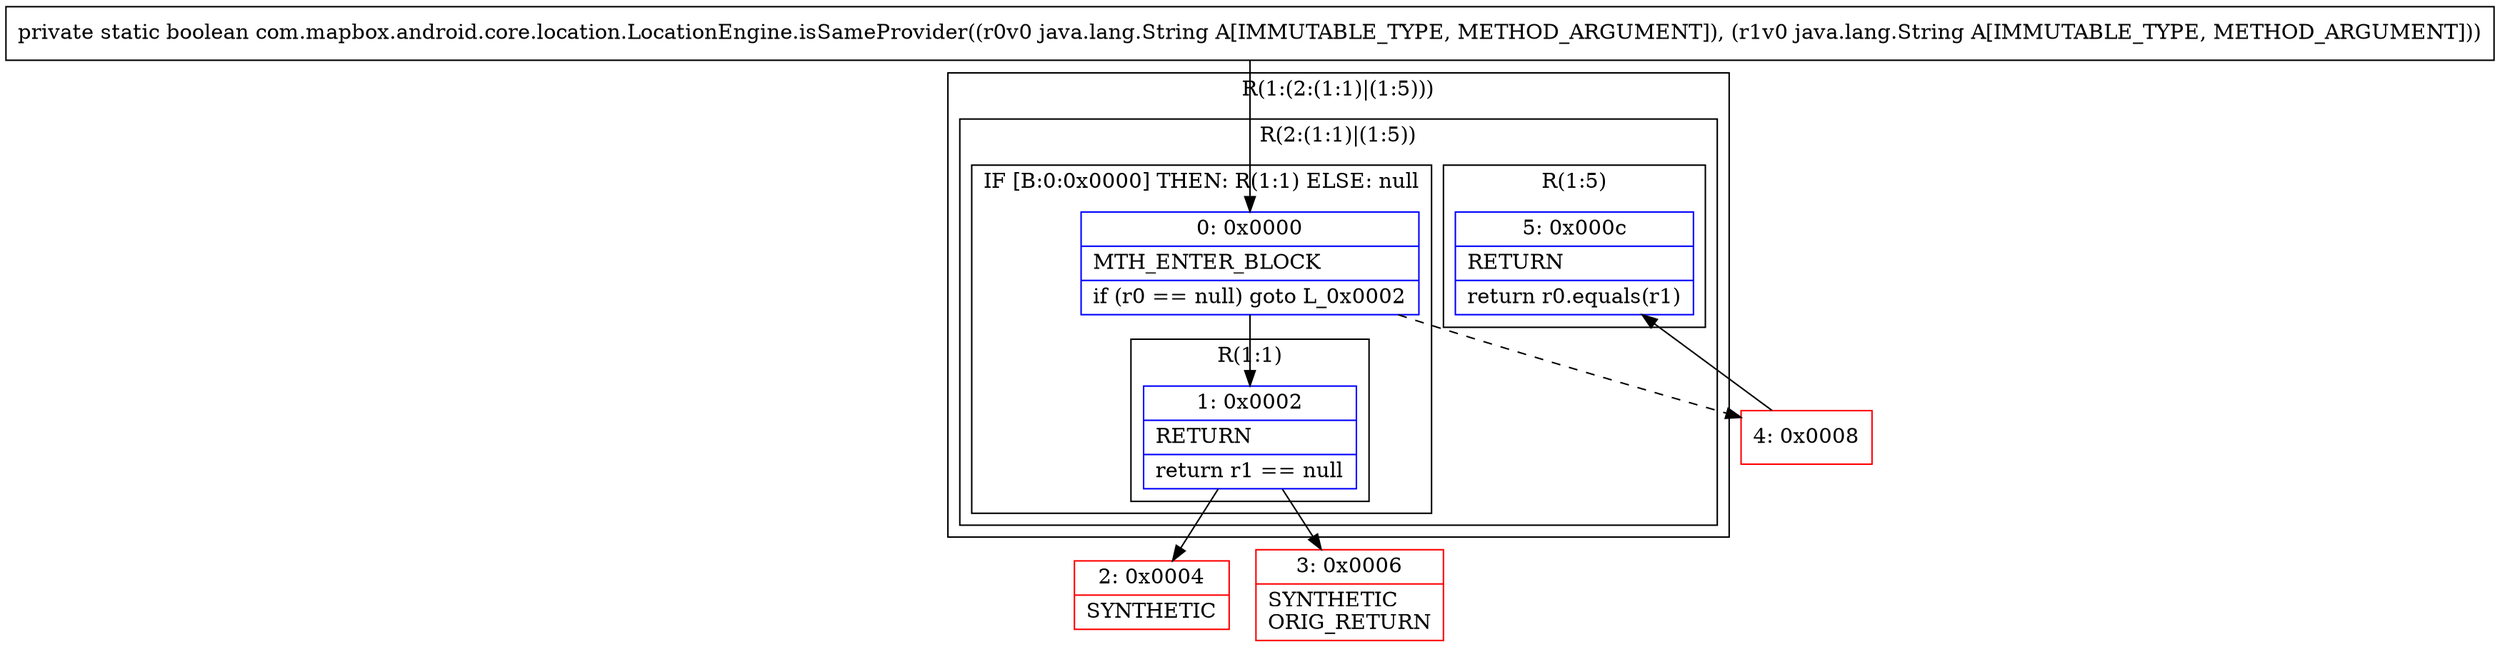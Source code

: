 digraph "CFG forcom.mapbox.android.core.location.LocationEngine.isSameProvider(Ljava\/lang\/String;Ljava\/lang\/String;)Z" {
subgraph cluster_Region_1996466047 {
label = "R(1:(2:(1:1)|(1:5)))";
node [shape=record,color=blue];
subgraph cluster_Region_391958937 {
label = "R(2:(1:1)|(1:5))";
node [shape=record,color=blue];
subgraph cluster_IfRegion_720021173 {
label = "IF [B:0:0x0000] THEN: R(1:1) ELSE: null";
node [shape=record,color=blue];
Node_0 [shape=record,label="{0\:\ 0x0000|MTH_ENTER_BLOCK\l|if (r0 == null) goto L_0x0002\l}"];
subgraph cluster_Region_1765547741 {
label = "R(1:1)";
node [shape=record,color=blue];
Node_1 [shape=record,label="{1\:\ 0x0002|RETURN\l|return r1 == null\l}"];
}
}
subgraph cluster_Region_1660131546 {
label = "R(1:5)";
node [shape=record,color=blue];
Node_5 [shape=record,label="{5\:\ 0x000c|RETURN\l|return r0.equals(r1)\l}"];
}
}
}
Node_2 [shape=record,color=red,label="{2\:\ 0x0004|SYNTHETIC\l}"];
Node_3 [shape=record,color=red,label="{3\:\ 0x0006|SYNTHETIC\lORIG_RETURN\l}"];
Node_4 [shape=record,color=red,label="{4\:\ 0x0008}"];
MethodNode[shape=record,label="{private static boolean com.mapbox.android.core.location.LocationEngine.isSameProvider((r0v0 java.lang.String A[IMMUTABLE_TYPE, METHOD_ARGUMENT]), (r1v0 java.lang.String A[IMMUTABLE_TYPE, METHOD_ARGUMENT])) }"];
MethodNode -> Node_0;
Node_0 -> Node_1;
Node_0 -> Node_4[style=dashed];
Node_1 -> Node_2;
Node_1 -> Node_3;
Node_4 -> Node_5;
}

